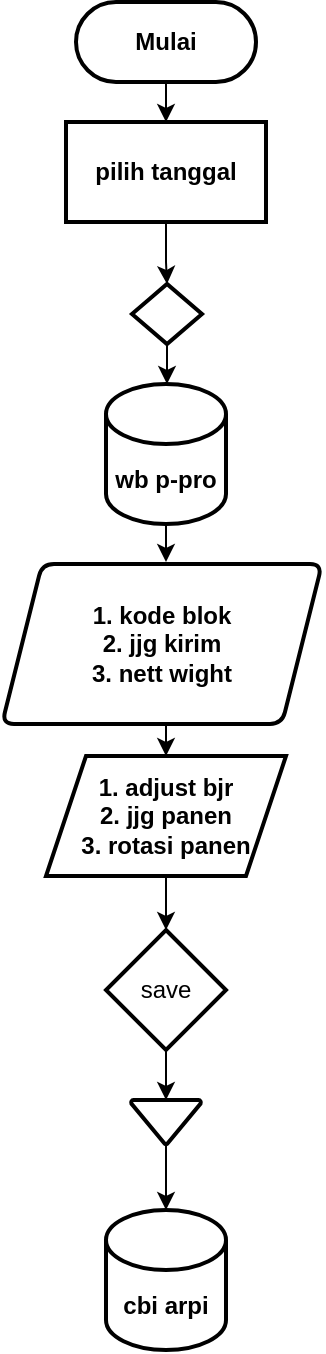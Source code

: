<mxfile version="21.0.4" type="github">
  <diagram id="kgpKYQtTHZ0yAKxKKP6v" name="Page-1">
    <mxGraphModel dx="1804" dy="616" grid="1" gridSize="10" guides="1" tooltips="1" connect="1" arrows="1" fold="1" page="1" pageScale="1" pageWidth="850" pageHeight="1100" math="0" shadow="0">
      <root>
        <mxCell id="0" />
        <mxCell id="1" parent="0" />
        <mxCell id="kYcXn-ktY3dIuvGyuri_-66" value="Mulai" style="rounded=1;whiteSpace=wrap;html=1;arcSize=50;strokeWidth=2;fontStyle=1;" parent="1" vertex="1">
          <mxGeometry x="-795" y="20" width="90" height="40" as="geometry" />
        </mxCell>
        <mxCell id="kYcXn-ktY3dIuvGyuri_-67" value="" style="edgeStyle=orthogonalEdgeStyle;rounded=0;orthogonalLoop=1;jettySize=auto;html=1;" parent="1" source="kYcXn-ktY3dIuvGyuri_-68" target="kYcXn-ktY3dIuvGyuri_-70" edge="1">
          <mxGeometry relative="1" as="geometry" />
        </mxCell>
        <mxCell id="kYcXn-ktY3dIuvGyuri_-68" value="pilih tanggal" style="rounded=1;whiteSpace=wrap;html=1;strokeWidth=2;arcSize=0;fontStyle=1;" parent="1" vertex="1">
          <mxGeometry x="-800" y="80" width="100" height="50" as="geometry" />
        </mxCell>
        <mxCell id="kYcXn-ktY3dIuvGyuri_-69" style="edgeStyle=orthogonalEdgeStyle;rounded=0;orthogonalLoop=1;jettySize=auto;html=1;exitX=0.5;exitY=1;exitDx=0;exitDy=0;entryX=0.5;entryY=0;entryDx=0;entryDy=0;" parent="1" source="kYcXn-ktY3dIuvGyuri_-66" target="kYcXn-ktY3dIuvGyuri_-68" edge="1">
          <mxGeometry relative="1" as="geometry" />
        </mxCell>
        <mxCell id="kYcXn-ktY3dIuvGyuri_-70" value="" style="rhombus;whiteSpace=wrap;html=1;rounded=1;strokeWidth=2;arcSize=0;fontStyle=1;" parent="1" vertex="1">
          <mxGeometry x="-767" y="161" width="35" height="30" as="geometry" />
        </mxCell>
        <mxCell id="TZGAzcEkiKZHwxkXxyBR-8" style="edgeStyle=orthogonalEdgeStyle;rounded=0;orthogonalLoop=1;jettySize=auto;html=1;exitX=0.5;exitY=1;exitDx=0;exitDy=0;exitPerimeter=0;" edge="1" parent="1" source="kYcXn-ktY3dIuvGyuri_-72">
          <mxGeometry relative="1" as="geometry">
            <mxPoint x="-750" y="300" as="targetPoint" />
          </mxGeometry>
        </mxCell>
        <mxCell id="kYcXn-ktY3dIuvGyuri_-72" value="wb p-pro" style="shape=cylinder3;whiteSpace=wrap;html=1;boundedLbl=1;backgroundOutline=1;size=15;strokeWidth=2;rounded=1;arcSize=12;fontStyle=1;" parent="1" vertex="1">
          <mxGeometry x="-780" y="211" width="60" height="70" as="geometry" />
        </mxCell>
        <mxCell id="kYcXn-ktY3dIuvGyuri_-93" style="edgeStyle=orthogonalEdgeStyle;rounded=0;orthogonalLoop=1;jettySize=auto;html=1;exitX=0.5;exitY=1;exitDx=0;exitDy=0;entryX=0.5;entryY=0;entryDx=0;entryDy=0;" parent="1" source="kYcXn-ktY3dIuvGyuri_-75" target="kYcXn-ktY3dIuvGyuri_-80" edge="1">
          <mxGeometry relative="1" as="geometry" />
        </mxCell>
        <mxCell id="kYcXn-ktY3dIuvGyuri_-75" value="1. kode blok&lt;br&gt;2. jjg kirim&lt;br&gt;3. nett wight&lt;br&gt;" style="shape=parallelogram;perimeter=parallelogramPerimeter;whiteSpace=wrap;html=1;fixedSize=1;strokeWidth=2;rounded=1;arcSize=12;fontStyle=1;" parent="1" vertex="1">
          <mxGeometry x="-832" y="301" width="160" height="80" as="geometry" />
        </mxCell>
        <mxCell id="kYcXn-ktY3dIuvGyuri_-77" style="edgeStyle=orthogonalEdgeStyle;rounded=0;orthogonalLoop=1;jettySize=auto;html=1;entryX=0.5;entryY=0;entryDx=0;entryDy=0;entryPerimeter=0;" parent="1" source="kYcXn-ktY3dIuvGyuri_-70" target="kYcXn-ktY3dIuvGyuri_-72" edge="1">
          <mxGeometry relative="1" as="geometry" />
        </mxCell>
        <mxCell id="kYcXn-ktY3dIuvGyuri_-89" style="edgeStyle=orthogonalEdgeStyle;rounded=0;orthogonalLoop=1;jettySize=auto;html=1;exitX=0.5;exitY=1;exitDx=0;exitDy=0;entryX=0.5;entryY=0;entryDx=0;entryDy=0;entryPerimeter=0;" parent="1" source="kYcXn-ktY3dIuvGyuri_-80" target="kYcXn-ktY3dIuvGyuri_-85" edge="1">
          <mxGeometry relative="1" as="geometry" />
        </mxCell>
        <mxCell id="kYcXn-ktY3dIuvGyuri_-80" value="1. adjust bjr&lt;br&gt;2. jjg panen&lt;br&gt;3. rotasi panen" style="shape=parallelogram;perimeter=parallelogramPerimeter;whiteSpace=wrap;html=1;fixedSize=1;strokeWidth=2;rounded=1;arcSize=0;fontStyle=1;" parent="1" vertex="1">
          <mxGeometry x="-810" y="397" width="120" height="60" as="geometry" />
        </mxCell>
        <mxCell id="TZGAzcEkiKZHwxkXxyBR-6" style="edgeStyle=orthogonalEdgeStyle;rounded=0;orthogonalLoop=1;jettySize=auto;html=1;exitX=0.5;exitY=1;exitDx=0;exitDy=0;exitPerimeter=0;entryX=0.5;entryY=0;entryDx=0;entryDy=0;entryPerimeter=0;" edge="1" parent="1" source="kYcXn-ktY3dIuvGyuri_-85" target="TZGAzcEkiKZHwxkXxyBR-5">
          <mxGeometry relative="1" as="geometry" />
        </mxCell>
        <mxCell id="kYcXn-ktY3dIuvGyuri_-85" value="save" style="strokeWidth=2;html=1;shape=mxgraph.flowchart.decision;whiteSpace=wrap;" parent="1" vertex="1">
          <mxGeometry x="-780" y="484" width="60" height="60" as="geometry" />
        </mxCell>
        <mxCell id="TZGAzcEkiKZHwxkXxyBR-3" value="cbi arpi" style="shape=cylinder3;whiteSpace=wrap;html=1;boundedLbl=1;backgroundOutline=1;size=15;strokeWidth=2;rounded=1;arcSize=12;fontStyle=1;" vertex="1" parent="1">
          <mxGeometry x="-780" y="624" width="60" height="70" as="geometry" />
        </mxCell>
        <mxCell id="TZGAzcEkiKZHwxkXxyBR-7" style="edgeStyle=orthogonalEdgeStyle;rounded=0;orthogonalLoop=1;jettySize=auto;html=1;exitX=0.5;exitY=1;exitDx=0;exitDy=0;exitPerimeter=0;entryX=0.5;entryY=0;entryDx=0;entryDy=0;entryPerimeter=0;" edge="1" parent="1" source="TZGAzcEkiKZHwxkXxyBR-5" target="TZGAzcEkiKZHwxkXxyBR-3">
          <mxGeometry relative="1" as="geometry" />
        </mxCell>
        <mxCell id="TZGAzcEkiKZHwxkXxyBR-5" value="" style="strokeWidth=2;html=1;shape=mxgraph.flowchart.merge_or_storage;whiteSpace=wrap;" vertex="1" parent="1">
          <mxGeometry x="-767.5" y="569" width="35" height="22.11" as="geometry" />
        </mxCell>
      </root>
    </mxGraphModel>
  </diagram>
</mxfile>
